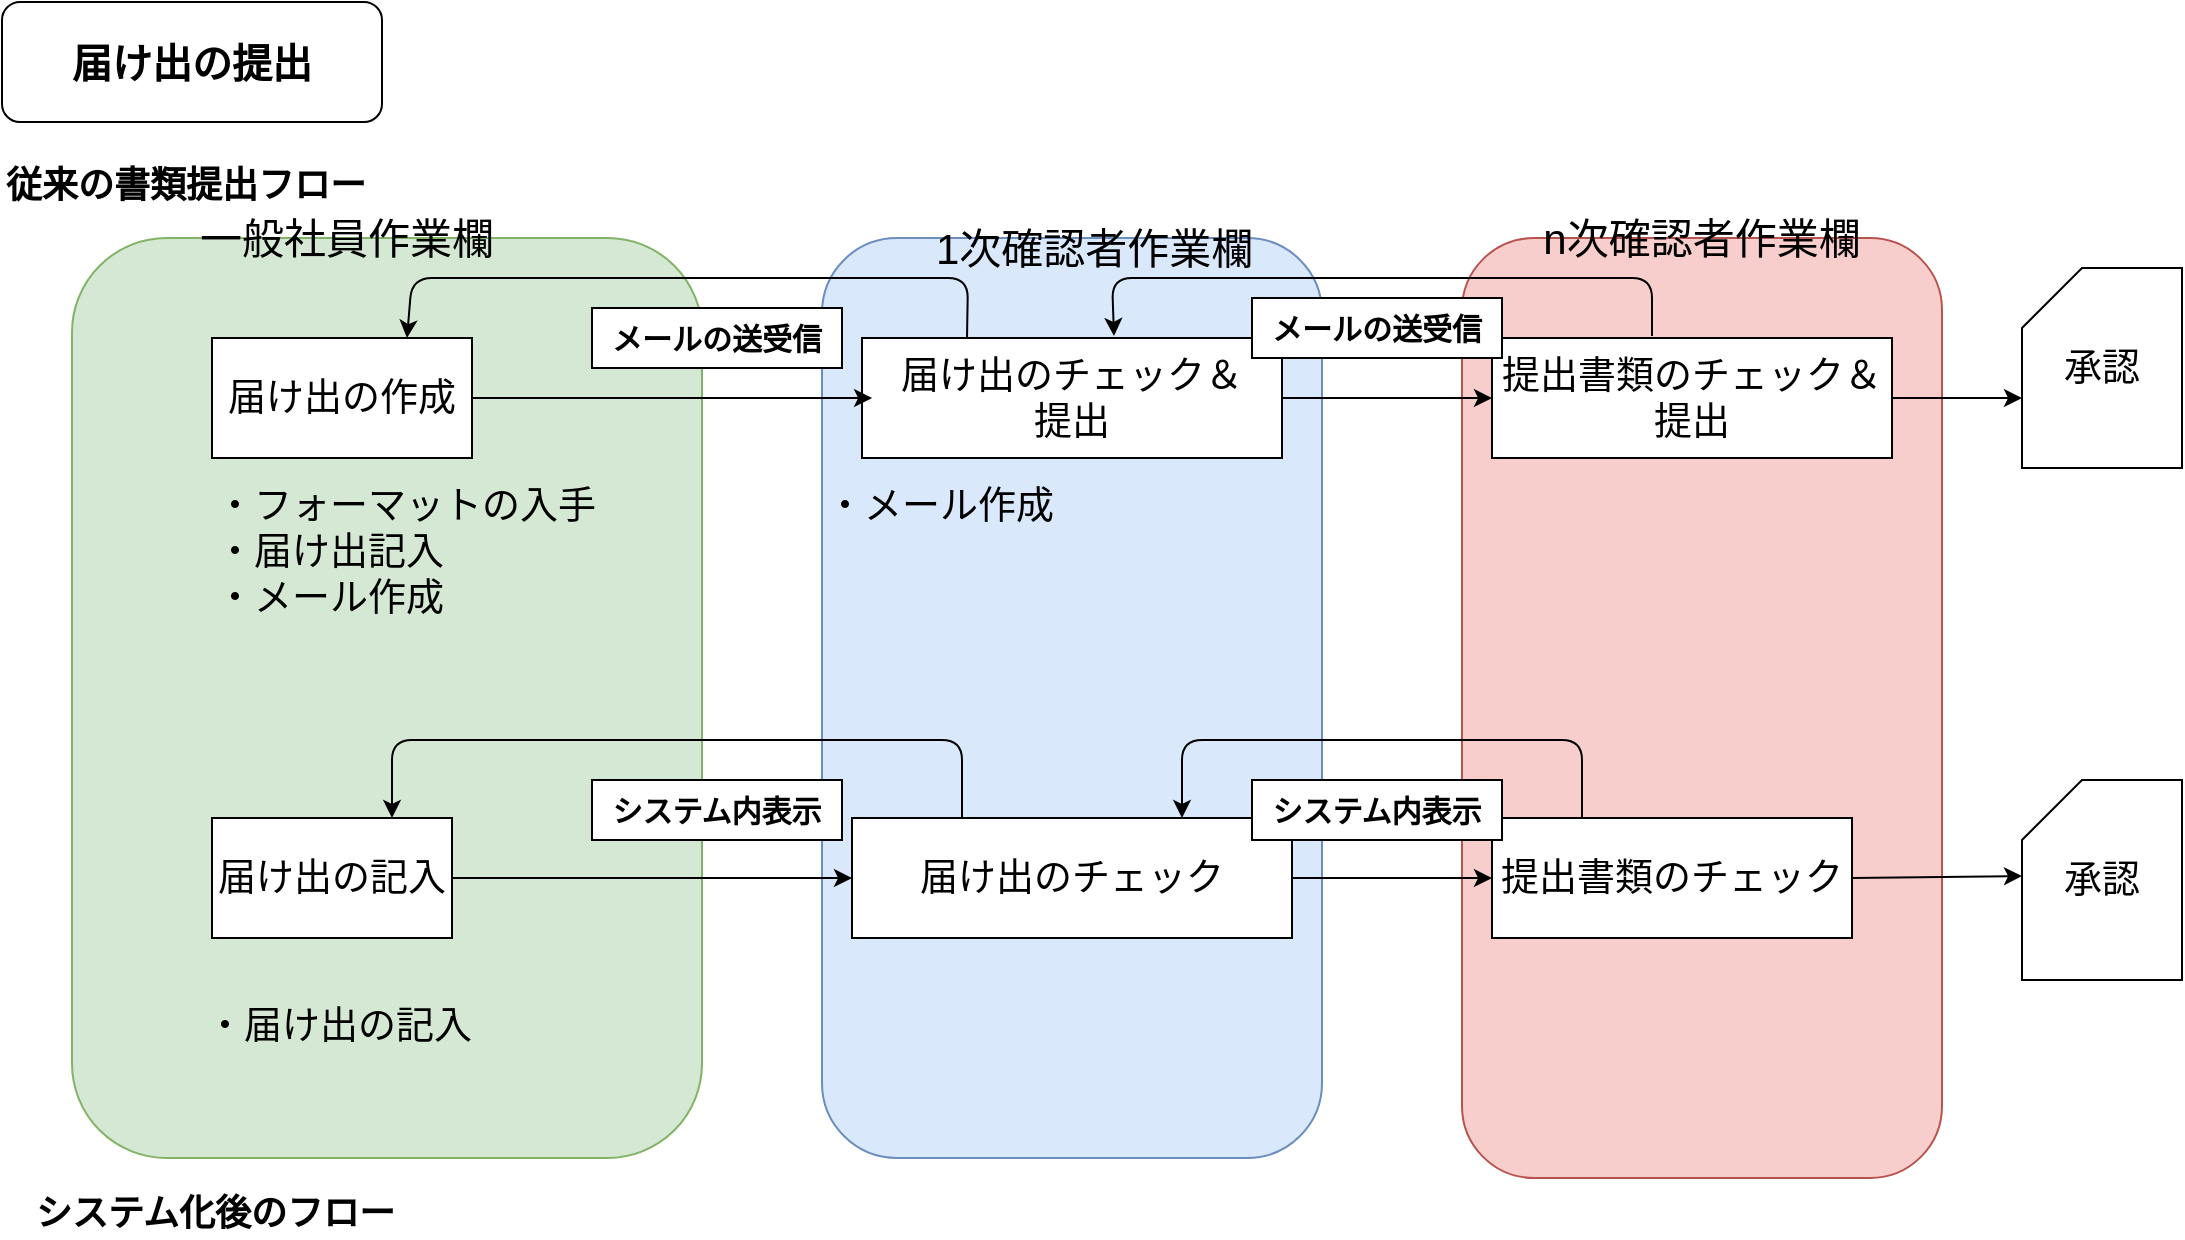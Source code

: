 <mxfile version="10.9.2" type="google"><diagram id="23xYuI3et3grLHEHDWaX" name="ページ1"><mxGraphModel dx="754" dy="1877" grid="1" gridSize="10" guides="1" tooltips="1" connect="1" arrows="1" fold="1" page="1" pageScale="1" pageWidth="827" pageHeight="1169" math="0" shadow="0"><root><mxCell id="0"/><mxCell id="1" parent="0"/><mxCell id="ucDVvRYy0UmHXkDD800a-66" value="" style="rounded=1;whiteSpace=wrap;html=1;fillColor=#f8cecc;strokeColor=#b85450;" parent="1" vertex="1"><mxGeometry x="730" y="-1051" width="240" height="470" as="geometry"/></mxCell><mxCell id="ucDVvRYy0UmHXkDD800a-63" value="" style="rounded=1;whiteSpace=wrap;html=1;fillColor=#dae8fc;strokeColor=#6c8ebf;" parent="1" vertex="1"><mxGeometry x="410" y="-1051" width="250" height="460" as="geometry"/></mxCell><mxCell id="ucDVvRYy0UmHXkDD800a-61" value="" style="rounded=1;whiteSpace=wrap;html=1;fillColor=#d5e8d4;strokeColor=#82b366;" parent="1" vertex="1"><mxGeometry x="35" y="-1051" width="315" height="460" as="geometry"/></mxCell><mxCell id="ucDVvRYy0UmHXkDD800a-10" value="&lt;font style=&quot;font-size: 20px&quot;&gt;&lt;b&gt;届け出の提出&lt;/b&gt;&lt;/font&gt;" style="rounded=1;whiteSpace=wrap;html=1;" parent="1" vertex="1"><mxGeometry y="-1169" width="190" height="60" as="geometry"/></mxCell><mxCell id="ucDVvRYy0UmHXkDD800a-19" value="&lt;font style=&quot;font-size: 19px&quot;&gt;届け出のチェック＆&lt;br&gt;提出&lt;/font&gt;&lt;br&gt;" style="rounded=0;whiteSpace=wrap;html=1;" parent="1" vertex="1"><mxGeometry x="430" y="-1001" width="210" height="60" as="geometry"/></mxCell><mxCell id="ucDVvRYy0UmHXkDD800a-30" value="&lt;font style=&quot;font-size: 19px&quot;&gt;提出書類のチェック＆&lt;br&gt;提出&lt;/font&gt;&lt;br&gt;" style="rounded=0;whiteSpace=wrap;html=1;" parent="1" vertex="1"><mxGeometry x="745" y="-1001" width="200" height="60" as="geometry"/></mxCell><mxCell id="ucDVvRYy0UmHXkDD800a-35" value="&lt;font style=&quot;font-size: 19px&quot;&gt;届け出の作成&lt;/font&gt;" style="rounded=0;whiteSpace=wrap;html=1;" parent="1" vertex="1"><mxGeometry x="105" y="-1001" width="130" height="60" as="geometry"/></mxCell><mxCell id="ucDVvRYy0UmHXkDD800a-36" value="&lt;span style=&quot;font-size: 19px&quot;&gt;承認&lt;/span&gt;" style="shape=card;whiteSpace=wrap;html=1;" parent="1" vertex="1"><mxGeometry x="1010" y="-1036" width="80" height="100" as="geometry"/></mxCell><mxCell id="ucDVvRYy0UmHXkDD800a-37" value="&lt;span style=&quot;font-size: 19px&quot;&gt;・フォーマットの入手&lt;br&gt;・届け出記入&lt;br&gt;・メール作成&lt;br&gt;&lt;/span&gt;" style="text;html=1;resizable=0;points=[];autosize=1;align=left;verticalAlign=top;spacingTop=-4;" parent="1" vertex="1"><mxGeometry x="105" y="-931" width="210" height="50" as="geometry"/></mxCell><mxCell id="ucDVvRYy0UmHXkDD800a-44" value="&lt;span style=&quot;font-size: 19px&quot;&gt;届け出の記入&lt;/span&gt;" style="rounded=0;whiteSpace=wrap;html=1;" parent="1" vertex="1"><mxGeometry x="105" y="-761" width="120" height="60" as="geometry"/></mxCell><mxCell id="ucDVvRYy0UmHXkDD800a-46" value="&lt;font style=&quot;font-size: 19px&quot;&gt;届け出のチェック&lt;/font&gt;" style="rounded=0;whiteSpace=wrap;html=1;" parent="1" vertex="1"><mxGeometry x="425" y="-761" width="220" height="60" as="geometry"/></mxCell><mxCell id="ucDVvRYy0UmHXkDD800a-48" value="&lt;span style=&quot;font-size: 19px&quot;&gt;承認&lt;br&gt;&lt;/span&gt;" style="shape=card;whiteSpace=wrap;html=1;" parent="1" vertex="1"><mxGeometry x="1010" y="-780" width="80" height="100" as="geometry"/></mxCell><mxCell id="ucDVvRYy0UmHXkDD800a-49" value="&lt;font style=&quot;font-size: 19px&quot;&gt;提出書類のチェック&lt;/font&gt;" style="rounded=0;whiteSpace=wrap;html=1;" parent="1" vertex="1"><mxGeometry x="745" y="-761" width="180" height="60" as="geometry"/></mxCell><mxCell id="ucDVvRYy0UmHXkDD800a-51" value="&lt;span style=&quot;font-size: 19px&quot;&gt;・届け出の記入&lt;/span&gt;" style="text;html=1;resizable=0;points=[];autosize=1;align=left;verticalAlign=top;spacingTop=-4;" parent="1" vertex="1"><mxGeometry x="100" y="-671" width="150" height="20" as="geometry"/></mxCell><mxCell id="ucDVvRYy0UmHXkDD800a-53" value="&lt;font style=&quot;font-size: 19px&quot;&gt;・メール作成&lt;/font&gt;&lt;br&gt;" style="text;html=1;resizable=0;points=[];autosize=1;align=left;verticalAlign=top;spacingTop=-4;" parent="1" vertex="1"><mxGeometry x="410" y="-931" width="130" height="20" as="geometry"/></mxCell><mxCell id="ucDVvRYy0UmHXkDD800a-57" value="&lt;font style=&quot;font-size: 19px&quot;&gt;&lt;br&gt;&lt;/font&gt;&lt;br&gt;" style="text;html=1;resizable=0;points=[];autosize=1;align=left;verticalAlign=top;spacingTop=-4;" parent="1" vertex="1"><mxGeometry x="745" y="-681" width="20" height="30" as="geometry"/></mxCell><mxCell id="ucDVvRYy0UmHXkDD800a-62" value="&lt;font style=&quot;font-size: 21px&quot;&gt;一般社員作業欄&lt;/font&gt;" style="text;html=1;strokeColor=none;fillColor=none;align=center;verticalAlign=middle;whiteSpace=wrap;rounded=0;" parent="1" vertex="1"><mxGeometry x="95" y="-1061" width="155" height="20" as="geometry"/></mxCell><mxCell id="ucDVvRYy0UmHXkDD800a-64" value="&lt;font style=&quot;font-size: 21px&quot;&gt;&lt;font style=&quot;font-size: 21px&quot;&gt;1次確認者作業欄&lt;/font&gt;&lt;br&gt;&lt;/font&gt;&lt;br&gt;" style="text;html=1;resizable=0;points=[];autosize=1;align=left;verticalAlign=top;spacingTop=-4;" parent="1" vertex="1"><mxGeometry x="465" y="-1061" width="170" height="30" as="geometry"/></mxCell><mxCell id="ucDVvRYy0UmHXkDD800a-67" value="&lt;font style=&quot;font-size: 21px&quot;&gt;n次確認者作業欄&lt;/font&gt;" style="text;html=1;strokeColor=none;fillColor=none;align=center;verticalAlign=middle;whiteSpace=wrap;rounded=0;" parent="1" vertex="1"><mxGeometry x="765" y="-1061" width="170" height="20" as="geometry"/></mxCell><mxCell id="ucDVvRYy0UmHXkDD800a-73" value="" style="endArrow=classic;html=1;exitX=1;exitY=0.5;exitDx=0;exitDy=0;entryX=0.024;entryY=0.5;entryDx=0;entryDy=0;entryPerimeter=0;" parent="1" source="ucDVvRYy0UmHXkDD800a-35" target="ucDVvRYy0UmHXkDD800a-19" edge="1"><mxGeometry width="50" height="50" relative="1" as="geometry"><mxPoint x="-100" y="-511" as="sourcePoint"/><mxPoint x="425" y="-971" as="targetPoint"/></mxGeometry></mxCell><mxCell id="ucDVvRYy0UmHXkDD800a-75" value="" style="endArrow=classic;html=1;entryX=0;entryY=0.5;entryDx=0;entryDy=0;exitX=1;exitY=0.5;exitDx=0;exitDy=0;" parent="1" source="ucDVvRYy0UmHXkDD800a-44" target="ucDVvRYy0UmHXkDD800a-46" edge="1"><mxGeometry width="50" height="50" relative="1" as="geometry"><mxPoint x="285" y="-731" as="sourcePoint"/><mxPoint x="110" y="-561" as="targetPoint"/></mxGeometry></mxCell><mxCell id="ucDVvRYy0UmHXkDD800a-76" value="" style="endArrow=classic;html=1;entryX=0;entryY=0.5;entryDx=0;entryDy=0;exitX=1;exitY=0.5;exitDx=0;exitDy=0;" parent="1" source="ucDVvRYy0UmHXkDD800a-19" target="ucDVvRYy0UmHXkDD800a-30" edge="1"><mxGeometry width="50" height="50" relative="1" as="geometry"><mxPoint x="270" y="-511" as="sourcePoint"/><mxPoint x="320" y="-561" as="targetPoint"/></mxGeometry></mxCell><mxCell id="ucDVvRYy0UmHXkDD800a-77" value="" style="endArrow=classic;html=1;entryX=0;entryY=0.5;entryDx=0;entryDy=0;exitX=1;exitY=0.5;exitDx=0;exitDy=0;" parent="1" source="ucDVvRYy0UmHXkDD800a-46" target="ucDVvRYy0UmHXkDD800a-49" edge="1"><mxGeometry width="50" height="50" relative="1" as="geometry"><mxPoint x="270" y="-511" as="sourcePoint"/><mxPoint x="320" y="-561" as="targetPoint"/></mxGeometry></mxCell><mxCell id="ucDVvRYy0UmHXkDD800a-78" value="" style="endArrow=classic;html=1;entryX=0;entryY=0;entryDx=0;entryDy=65;exitX=1;exitY=0.5;exitDx=0;exitDy=0;entryPerimeter=0;" parent="1" source="ucDVvRYy0UmHXkDD800a-30" target="ucDVvRYy0UmHXkDD800a-36" edge="1"><mxGeometry width="50" height="50" relative="1" as="geometry"><mxPoint x="905" y="-971" as="sourcePoint"/><mxPoint x="975" y="-971" as="targetPoint"/></mxGeometry></mxCell><mxCell id="ucDVvRYy0UmHXkDD800a-79" value="" style="endArrow=classic;html=1;entryX=0;entryY=0.48;entryDx=0;entryDy=0;exitX=1;exitY=0.5;exitDx=0;exitDy=0;entryPerimeter=0;" parent="1" source="ucDVvRYy0UmHXkDD800a-49" target="ucDVvRYy0UmHXkDD800a-48" edge="1"><mxGeometry width="50" height="50" relative="1" as="geometry"><mxPoint x="915" y="-731" as="sourcePoint"/><mxPoint x="975" y="-731" as="targetPoint"/></mxGeometry></mxCell><mxCell id="ucDVvRYy0UmHXkDD800a-82" value="&lt;font style=&quot;font-size: 18px&quot;&gt;&lt;b&gt;従来の書類提出フロー&lt;/b&gt;&lt;/font&gt;" style="text;html=1;resizable=0;points=[];autosize=1;align=left;verticalAlign=top;spacingTop=-4;direction=west;rotation=0;" parent="1" vertex="1"><mxGeometry y="-1090" width="200" height="20" as="geometry"/></mxCell><mxCell id="ucDVvRYy0UmHXkDD800a-83" value="&lt;font style=&quot;font-size: 18px&quot;&gt;&lt;b&gt;システム化後のフロー&lt;/b&gt;&lt;/font&gt;" style="text;html=1;resizable=0;points=[];autosize=1;align=left;verticalAlign=top;spacingTop=-4;" parent="1" vertex="1"><mxGeometry x="15" y="-576" width="200" height="20" as="geometry"/></mxCell><mxCell id="ucDVvRYy0UmHXkDD800a-89" value="" style="endArrow=classic;html=1;fontFamily=Helvetica;fontColor=#000000;exitX=0.4;exitY=-0.017;exitDx=0;exitDy=0;entryX=0.6;entryY=-0.017;entryDx=0;entryDy=0;entryPerimeter=0;exitPerimeter=0;" parent="1" source="ucDVvRYy0UmHXkDD800a-30" target="ucDVvRYy0UmHXkDD800a-19" edge="1"><mxGeometry width="50" height="50" relative="1" as="geometry"><mxPoint x="225" y="-511" as="sourcePoint"/><mxPoint x="605" y="-1081" as="targetPoint"/><Array as="points"><mxPoint x="825" y="-1031"/><mxPoint x="555" y="-1031"/></Array></mxGeometry></mxCell><mxCell id="ucDVvRYy0UmHXkDD800a-90" value="" style="endArrow=classic;html=1;fontFamily=Helvetica;fontColor=#000000;exitX=0.25;exitY=0;exitDx=0;exitDy=0;entryX=0.75;entryY=0;entryDx=0;entryDy=0;" parent="1" source="ucDVvRYy0UmHXkDD800a-19" target="ucDVvRYy0UmHXkDD800a-35" edge="1"><mxGeometry width="50" height="50" relative="1" as="geometry"><mxPoint x="155" y="-511" as="sourcePoint"/><mxPoint x="205" y="-561" as="targetPoint"/><Array as="points"><mxPoint x="483" y="-1031"/><mxPoint x="205" y="-1031"/></Array></mxGeometry></mxCell><mxCell id="ucDVvRYy0UmHXkDD800a-94" value="メールの送受信" style="rounded=0;whiteSpace=wrap;html=1;labelBackgroundColor=none;fontFamily=Helvetica;fontStyle=1;fontSize=15;" parent="1" vertex="1"><mxGeometry x="295" y="-1016" width="125" height="30" as="geometry"/></mxCell><mxCell id="ucDVvRYy0UmHXkDD800a-97" value="メールの送受信" style="rounded=0;whiteSpace=wrap;html=1;labelBackgroundColor=none;fontFamily=Helvetica;fontStyle=1;fontSize=15;" parent="1" vertex="1"><mxGeometry x="625" y="-1021" width="125" height="30" as="geometry"/></mxCell><mxCell id="ucDVvRYy0UmHXkDD800a-98" value="" style="endArrow=classic;html=1;fontFamily=Helvetica;fontSize=15;fontColor=#FF0000;exitX=0.25;exitY=0;exitDx=0;exitDy=0;entryX=0.75;entryY=0;entryDx=0;entryDy=0;" parent="1" source="ucDVvRYy0UmHXkDD800a-46" target="ucDVvRYy0UmHXkDD800a-44" edge="1"><mxGeometry width="50" height="50" relative="1" as="geometry"><mxPoint x="40" y="-480" as="sourcePoint"/><mxPoint x="90" y="-530" as="targetPoint"/><Array as="points"><mxPoint x="480" y="-800"/><mxPoint x="195" y="-800"/></Array></mxGeometry></mxCell><mxCell id="ucDVvRYy0UmHXkDD800a-99" value="" style="endArrow=classic;html=1;fontFamily=Helvetica;fontSize=15;fontColor=#FF0000;entryX=0.75;entryY=0;entryDx=0;entryDy=0;exitX=0.25;exitY=0;exitDx=0;exitDy=0;" parent="1" source="ucDVvRYy0UmHXkDD800a-49" target="ucDVvRYy0UmHXkDD800a-46" edge="1"><mxGeometry width="50" height="50" relative="1" as="geometry"><mxPoint x="190" y="-480" as="sourcePoint"/><mxPoint x="240" y="-530" as="targetPoint"/><Array as="points"><mxPoint x="790" y="-800"/><mxPoint x="590" y="-800"/></Array></mxGeometry></mxCell><mxCell id="ucDVvRYy0UmHXkDD800a-100" value="システム内表示&lt;br&gt;" style="rounded=0;whiteSpace=wrap;html=1;labelBackgroundColor=none;fontFamily=Helvetica;fontStyle=1;fontSize=15;" parent="1" vertex="1"><mxGeometry x="295" y="-780" width="125" height="30" as="geometry"/></mxCell><mxCell id="ucDVvRYy0UmHXkDD800a-102" value="システム内表示" style="rounded=0;whiteSpace=wrap;html=1;labelBackgroundColor=none;fontFamily=Helvetica;fontStyle=1;fontSize=15;" parent="1" vertex="1"><mxGeometry x="625" y="-780" width="125" height="30" as="geometry"/></mxCell></root></mxGraphModel></diagram></mxfile>